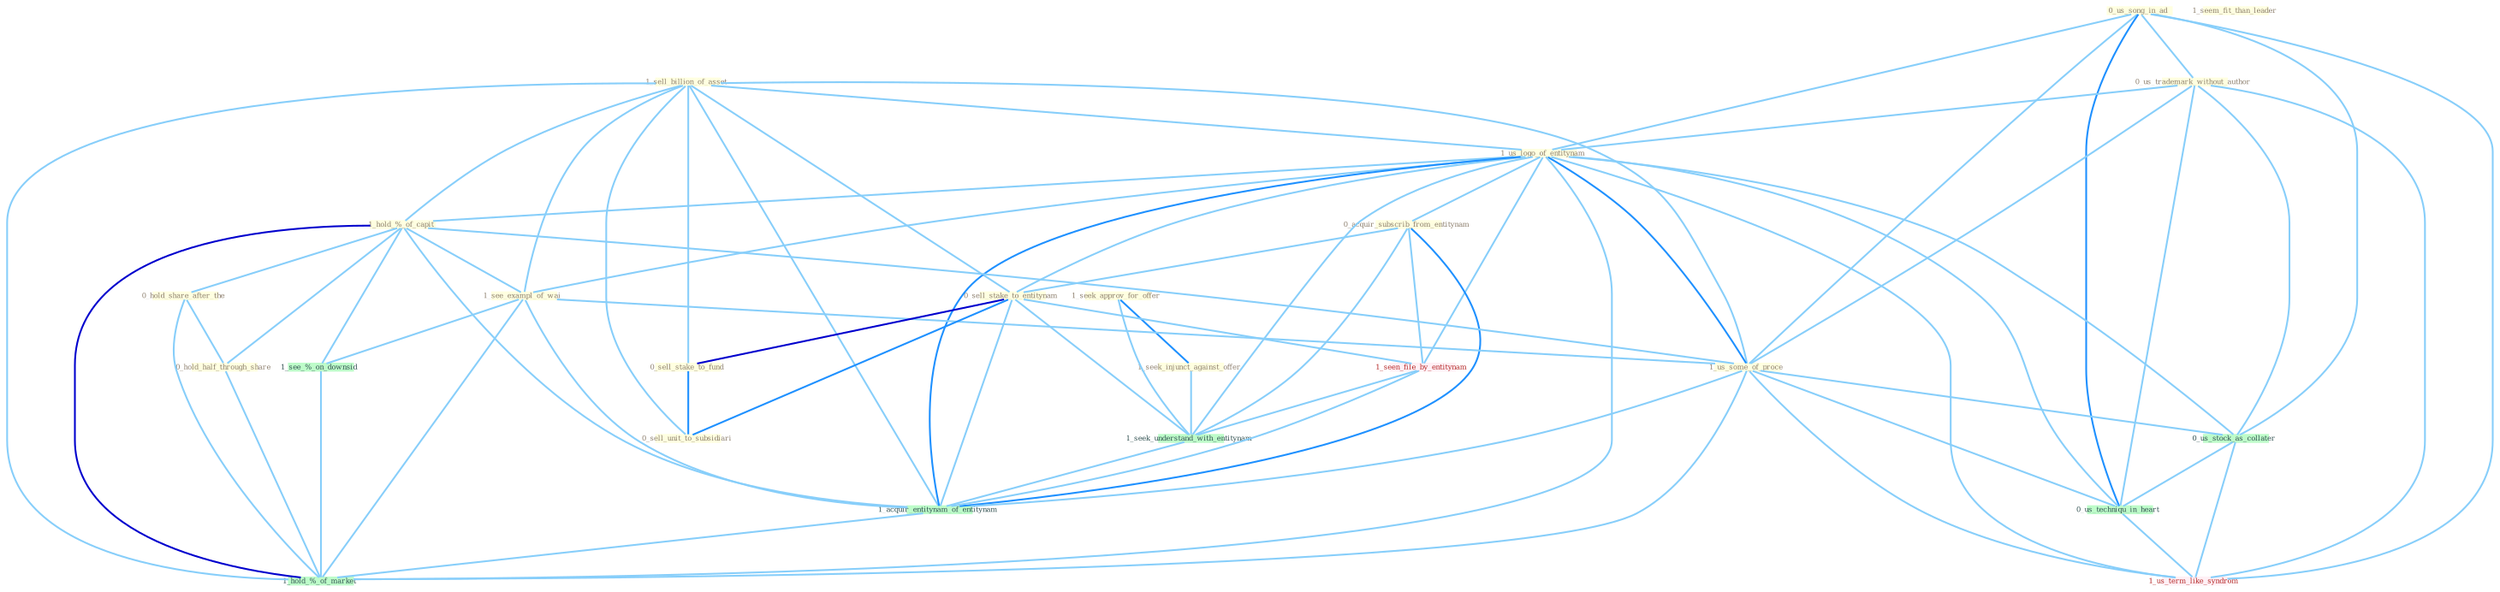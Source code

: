 Graph G{ 
    node
    [shape=polygon,style=filled,width=.5,height=.06,color="#BDFCC9",fixedsize=true,fontsize=4,
    fontcolor="#2f4f4f"];
    {node
    [color="#ffffe0", fontcolor="#8b7d6b"] "0_us_song_in_ad " "0_us_trademark_without_author " "1_seek_approv_for_offer " "1_sell_billion_of_asset " "1_us_logo_of_entitynam " "0_acquir_subscrib_from_entitynam " "1_hold_%_of_capit " "0_hold_share_after_the " "1_see_exampl_of_wai " "0_sell_stake_to_entitynam " "0_hold_half_through_share " "0_sell_stake_to_fund " "1_seem_fit_than_leader " "1_seek_injunct_against_offer " "0_sell_unit_to_subsidiari " "1_us_some_of_proce "}
{node [color="#fff0f5", fontcolor="#b22222"] "1_seen_file_by_entitynam " "1_us_term_like_syndrom "}
edge [color="#B0E2FF"];

	"0_us_song_in_ad " -- "0_us_trademark_without_author " [w="1", color="#87cefa" ];
	"0_us_song_in_ad " -- "1_us_logo_of_entitynam " [w="1", color="#87cefa" ];
	"0_us_song_in_ad " -- "1_us_some_of_proce " [w="1", color="#87cefa" ];
	"0_us_song_in_ad " -- "0_us_stock_as_collater " [w="1", color="#87cefa" ];
	"0_us_song_in_ad " -- "0_us_techniqu_in_heart " [w="2", color="#1e90ff" , len=0.8];
	"0_us_song_in_ad " -- "1_us_term_like_syndrom " [w="1", color="#87cefa" ];
	"0_us_trademark_without_author " -- "1_us_logo_of_entitynam " [w="1", color="#87cefa" ];
	"0_us_trademark_without_author " -- "1_us_some_of_proce " [w="1", color="#87cefa" ];
	"0_us_trademark_without_author " -- "0_us_stock_as_collater " [w="1", color="#87cefa" ];
	"0_us_trademark_without_author " -- "0_us_techniqu_in_heart " [w="1", color="#87cefa" ];
	"0_us_trademark_without_author " -- "1_us_term_like_syndrom " [w="1", color="#87cefa" ];
	"1_seek_approv_for_offer " -- "1_seek_injunct_against_offer " [w="2", color="#1e90ff" , len=0.8];
	"1_seek_approv_for_offer " -- "1_seek_understand_with_entitynam " [w="1", color="#87cefa" ];
	"1_sell_billion_of_asset " -- "1_us_logo_of_entitynam " [w="1", color="#87cefa" ];
	"1_sell_billion_of_asset " -- "1_hold_%_of_capit " [w="1", color="#87cefa" ];
	"1_sell_billion_of_asset " -- "1_see_exampl_of_wai " [w="1", color="#87cefa" ];
	"1_sell_billion_of_asset " -- "0_sell_stake_to_entitynam " [w="1", color="#87cefa" ];
	"1_sell_billion_of_asset " -- "0_sell_stake_to_fund " [w="1", color="#87cefa" ];
	"1_sell_billion_of_asset " -- "0_sell_unit_to_subsidiari " [w="1", color="#87cefa" ];
	"1_sell_billion_of_asset " -- "1_us_some_of_proce " [w="1", color="#87cefa" ];
	"1_sell_billion_of_asset " -- "1_acquir_entitynam_of_entitynam " [w="1", color="#87cefa" ];
	"1_sell_billion_of_asset " -- "1_hold_%_of_market " [w="1", color="#87cefa" ];
	"1_us_logo_of_entitynam " -- "0_acquir_subscrib_from_entitynam " [w="1", color="#87cefa" ];
	"1_us_logo_of_entitynam " -- "1_hold_%_of_capit " [w="1", color="#87cefa" ];
	"1_us_logo_of_entitynam " -- "1_see_exampl_of_wai " [w="1", color="#87cefa" ];
	"1_us_logo_of_entitynam " -- "0_sell_stake_to_entitynam " [w="1", color="#87cefa" ];
	"1_us_logo_of_entitynam " -- "1_us_some_of_proce " [w="2", color="#1e90ff" , len=0.8];
	"1_us_logo_of_entitynam " -- "1_seen_file_by_entitynam " [w="1", color="#87cefa" ];
	"1_us_logo_of_entitynam " -- "0_us_stock_as_collater " [w="1", color="#87cefa" ];
	"1_us_logo_of_entitynam " -- "1_seek_understand_with_entitynam " [w="1", color="#87cefa" ];
	"1_us_logo_of_entitynam " -- "1_acquir_entitynam_of_entitynam " [w="2", color="#1e90ff" , len=0.8];
	"1_us_logo_of_entitynam " -- "0_us_techniqu_in_heart " [w="1", color="#87cefa" ];
	"1_us_logo_of_entitynam " -- "1_us_term_like_syndrom " [w="1", color="#87cefa" ];
	"1_us_logo_of_entitynam " -- "1_hold_%_of_market " [w="1", color="#87cefa" ];
	"0_acquir_subscrib_from_entitynam " -- "0_sell_stake_to_entitynam " [w="1", color="#87cefa" ];
	"0_acquir_subscrib_from_entitynam " -- "1_seen_file_by_entitynam " [w="1", color="#87cefa" ];
	"0_acquir_subscrib_from_entitynam " -- "1_seek_understand_with_entitynam " [w="1", color="#87cefa" ];
	"0_acquir_subscrib_from_entitynam " -- "1_acquir_entitynam_of_entitynam " [w="2", color="#1e90ff" , len=0.8];
	"1_hold_%_of_capit " -- "0_hold_share_after_the " [w="1", color="#87cefa" ];
	"1_hold_%_of_capit " -- "1_see_exampl_of_wai " [w="1", color="#87cefa" ];
	"1_hold_%_of_capit " -- "0_hold_half_through_share " [w="1", color="#87cefa" ];
	"1_hold_%_of_capit " -- "1_us_some_of_proce " [w="1", color="#87cefa" ];
	"1_hold_%_of_capit " -- "1_acquir_entitynam_of_entitynam " [w="1", color="#87cefa" ];
	"1_hold_%_of_capit " -- "1_see_%_on_downsid " [w="1", color="#87cefa" ];
	"1_hold_%_of_capit " -- "1_hold_%_of_market " [w="3", color="#0000cd" , len=0.6];
	"0_hold_share_after_the " -- "0_hold_half_through_share " [w="1", color="#87cefa" ];
	"0_hold_share_after_the " -- "1_hold_%_of_market " [w="1", color="#87cefa" ];
	"1_see_exampl_of_wai " -- "1_us_some_of_proce " [w="1", color="#87cefa" ];
	"1_see_exampl_of_wai " -- "1_acquir_entitynam_of_entitynam " [w="1", color="#87cefa" ];
	"1_see_exampl_of_wai " -- "1_see_%_on_downsid " [w="1", color="#87cefa" ];
	"1_see_exampl_of_wai " -- "1_hold_%_of_market " [w="1", color="#87cefa" ];
	"0_sell_stake_to_entitynam " -- "0_sell_stake_to_fund " [w="3", color="#0000cd" , len=0.6];
	"0_sell_stake_to_entitynam " -- "0_sell_unit_to_subsidiari " [w="2", color="#1e90ff" , len=0.8];
	"0_sell_stake_to_entitynam " -- "1_seen_file_by_entitynam " [w="1", color="#87cefa" ];
	"0_sell_stake_to_entitynam " -- "1_seek_understand_with_entitynam " [w="1", color="#87cefa" ];
	"0_sell_stake_to_entitynam " -- "1_acquir_entitynam_of_entitynam " [w="1", color="#87cefa" ];
	"0_hold_half_through_share " -- "1_hold_%_of_market " [w="1", color="#87cefa" ];
	"0_sell_stake_to_fund " -- "0_sell_unit_to_subsidiari " [w="2", color="#1e90ff" , len=0.8];
	"1_seek_injunct_against_offer " -- "1_seek_understand_with_entitynam " [w="1", color="#87cefa" ];
	"1_us_some_of_proce " -- "0_us_stock_as_collater " [w="1", color="#87cefa" ];
	"1_us_some_of_proce " -- "1_acquir_entitynam_of_entitynam " [w="1", color="#87cefa" ];
	"1_us_some_of_proce " -- "0_us_techniqu_in_heart " [w="1", color="#87cefa" ];
	"1_us_some_of_proce " -- "1_us_term_like_syndrom " [w="1", color="#87cefa" ];
	"1_us_some_of_proce " -- "1_hold_%_of_market " [w="1", color="#87cefa" ];
	"1_seen_file_by_entitynam " -- "1_seek_understand_with_entitynam " [w="1", color="#87cefa" ];
	"1_seen_file_by_entitynam " -- "1_acquir_entitynam_of_entitynam " [w="1", color="#87cefa" ];
	"0_us_stock_as_collater " -- "0_us_techniqu_in_heart " [w="1", color="#87cefa" ];
	"0_us_stock_as_collater " -- "1_us_term_like_syndrom " [w="1", color="#87cefa" ];
	"1_seek_understand_with_entitynam " -- "1_acquir_entitynam_of_entitynam " [w="1", color="#87cefa" ];
	"1_acquir_entitynam_of_entitynam " -- "1_hold_%_of_market " [w="1", color="#87cefa" ];
	"0_us_techniqu_in_heart " -- "1_us_term_like_syndrom " [w="1", color="#87cefa" ];
	"1_see_%_on_downsid " -- "1_hold_%_of_market " [w="1", color="#87cefa" ];
}